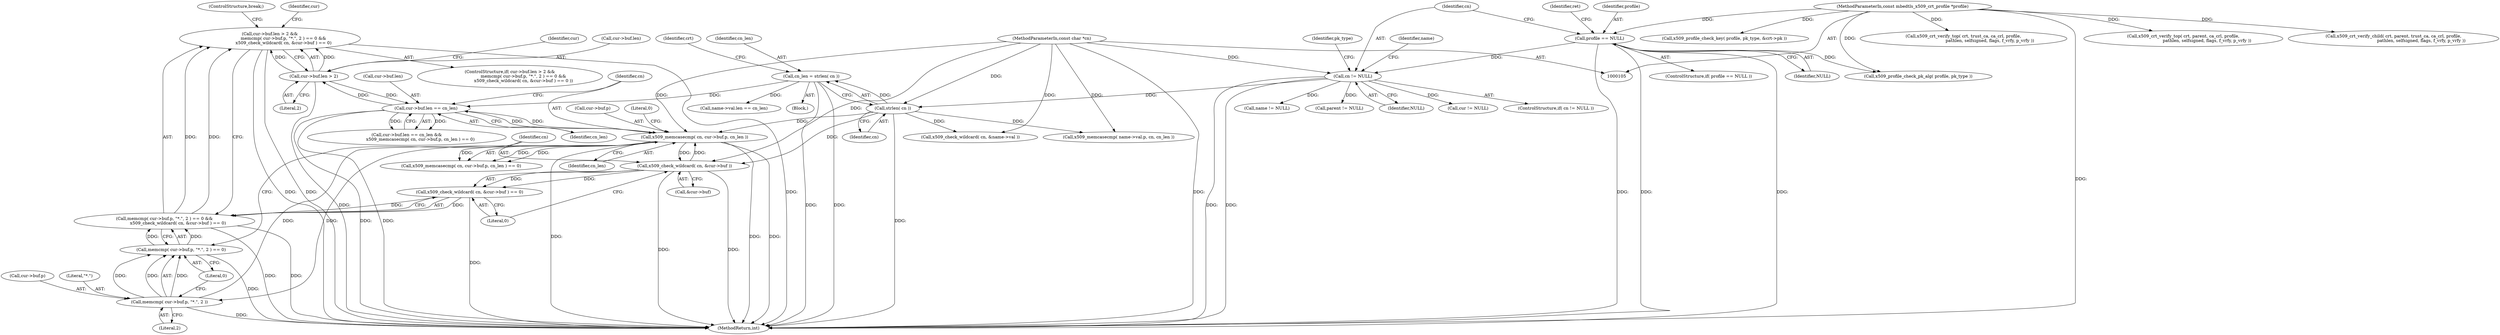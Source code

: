 digraph "0_mbedtls_31458a18788b0cf0b722acda9bb2f2fe13a3fb32_0@API" {
"1000199" [label="(Call,cur->buf.len > 2 &&\n                    memcmp( cur->buf.p, \"*.\", 2 ) == 0 &&\n                    x509_check_wildcard( cn, &cur->buf ) == 0)"];
"1000200" [label="(Call,cur->buf.len > 2)"];
"1000180" [label="(Call,cur->buf.len == cn_len)"];
"1000156" [label="(Call,cn_len = strlen( cn ))"];
"1000158" [label="(Call,strlen( cn ))"];
"1000146" [label="(Call,cn != NULL)"];
"1000110" [label="(MethodParameterIn,const char *cn)"];
"1000137" [label="(Call,profile == NULL)"];
"1000109" [label="(MethodParameterIn,const mbedtls_x509_crt_profile *profile)"];
"1000188" [label="(Call,x509_memcasecmp( cn, cur->buf.p, cn_len ))"];
"1000219" [label="(Call,x509_check_wildcard( cn, &cur->buf ))"];
"1000209" [label="(Call,memcmp( cur->buf.p, \"*.\", 2 ))"];
"1000207" [label="(Call,memcmp( cur->buf.p, \"*.\", 2 ) == 0 &&\n                    x509_check_wildcard( cn, &cur->buf ) == 0)"];
"1000208" [label="(Call,memcmp( cur->buf.p, \"*.\", 2 ) == 0)"];
"1000218" [label="(Call,x509_check_wildcard( cn, &cur->buf ) == 0)"];
"1000110" [label="(MethodParameterIn,const char *cn)"];
"1000199" [label="(Call,cur->buf.len > 2 &&\n                    memcmp( cur->buf.p, \"*.\", 2 ) == 0 &&\n                    x509_check_wildcard( cn, &cur->buf ) == 0)"];
"1000159" [label="(Identifier,cn)"];
"1000208" [label="(Call,memcmp( cur->buf.p, \"*.\", 2 ) == 0)"];
"1000137" [label="(Call,profile == NULL)"];
"1000212" [label="(Identifier,cur)"];
"1000158" [label="(Call,strlen( cn ))"];
"1000227" [label="(ControlStructure,break;)"];
"1000142" [label="(Identifier,ret)"];
"1000220" [label="(Identifier,cn)"];
"1000451" [label="(Call,x509_crt_verify_top( crt, trust_ca, ca_crl, profile,\n                                       pathlen, selfsigned, flags, f_vrfy, p_vrfy ))"];
"1000174" [label="(Call,cur != NULL)"];
"1000210" [label="(Call,cur->buf.p)"];
"1000163" [label="(Identifier,crt)"];
"1000151" [label="(Identifier,name)"];
"1000207" [label="(Call,memcmp( cur->buf.p, \"*.\", 2 ) == 0 &&\n                    x509_check_wildcard( cn, &cur->buf ) == 0)"];
"1000147" [label="(Identifier,cn)"];
"1000189" [label="(Identifier,cn)"];
"1000299" [label="(Call,x509_check_wildcard( cn, &name->val ))"];
"1000225" [label="(Literal,0)"];
"1000218" [label="(Call,x509_check_wildcard( cn, &cur->buf ) == 0)"];
"1000179" [label="(Call,cur->buf.len == cn_len &&\n                    x509_memcasecmp( cn, cur->buf.p, cn_len ) == 0)"];
"1000187" [label="(Call,x509_memcasecmp( cn, cur->buf.p, cn_len ) == 0)"];
"1000216" [label="(Literal,2)"];
"1000215" [label="(Literal,\"*.\")"];
"1000109" [label="(MethodParameterIn,const mbedtls_x509_crt_profile *profile)"];
"1000219" [label="(Call,x509_check_wildcard( cn, &cur->buf ))"];
"1000190" [label="(Call,cur->buf.p)"];
"1000196" [label="(Literal,0)"];
"1000157" [label="(Identifier,cn_len)"];
"1000260" [label="(Call,name->val.len == cn_len)"];
"1000139" [label="(Identifier,NULL)"];
"1000188" [label="(Call,x509_memcasecmp( cn, cur->buf.p, cn_len ))"];
"1000149" [label="(Block,)"];
"1000156" [label="(Call,cn_len = strlen( cn ))"];
"1000145" [label="(ControlStructure,if( cn != NULL ))"];
"1000321" [label="(Identifier,pk_type)"];
"1000244" [label="(Call,name != NULL)"];
"1000355" [label="(Call,parent != NULL)"];
"1000136" [label="(ControlStructure,if( profile == NULL ))"];
"1000382" [label="(Call,x509_crt_verify_top( crt, parent, ca_crl, profile,\n                                   pathlen, selfsigned, flags, f_vrfy, p_vrfy ))"];
"1000431" [label="(Call,x509_crt_verify_child( crt, parent, trust_ca, ca_crl, profile,\n                                         pathlen, selfsigned, flags, f_vrfy, p_vrfy ))"];
"1000268" [label="(Call,x509_memcasecmp( name->val.p, cn, cn_len ))"];
"1000221" [label="(Call,&cur->buf)"];
"1000217" [label="(Literal,0)"];
"1000180" [label="(Call,cur->buf.len == cn_len)"];
"1000201" [label="(Call,cur->buf.len)"];
"1000200" [label="(Call,cur->buf.len > 2)"];
"1000146" [label="(Call,cn != NULL)"];
"1000229" [label="(Identifier,cur)"];
"1000206" [label="(Literal,2)"];
"1000195" [label="(Identifier,cn_len)"];
"1000329" [label="(Call,x509_profile_check_pk_alg( profile, pk_type ))"];
"1000148" [label="(Identifier,NULL)"];
"1000497" [label="(MethodReturn,int)"];
"1000181" [label="(Call,cur->buf.len)"];
"1000198" [label="(ControlStructure,if( cur->buf.len > 2 &&\n                    memcmp( cur->buf.p, \"*.\", 2 ) == 0 &&\n                    x509_check_wildcard( cn, &cur->buf ) == 0 ))"];
"1000339" [label="(Call,x509_profile_check_key( profile, pk_type, &crt->pk ))"];
"1000209" [label="(Call,memcmp( cur->buf.p, \"*.\", 2 ))"];
"1000138" [label="(Identifier,profile)"];
"1000186" [label="(Identifier,cn_len)"];
"1000199" -> "1000198"  [label="AST: "];
"1000199" -> "1000200"  [label="CFG: "];
"1000199" -> "1000207"  [label="CFG: "];
"1000200" -> "1000199"  [label="AST: "];
"1000207" -> "1000199"  [label="AST: "];
"1000227" -> "1000199"  [label="CFG: "];
"1000229" -> "1000199"  [label="CFG: "];
"1000199" -> "1000497"  [label="DDG: "];
"1000199" -> "1000497"  [label="DDG: "];
"1000199" -> "1000497"  [label="DDG: "];
"1000200" -> "1000199"  [label="DDG: "];
"1000200" -> "1000199"  [label="DDG: "];
"1000207" -> "1000199"  [label="DDG: "];
"1000207" -> "1000199"  [label="DDG: "];
"1000200" -> "1000206"  [label="CFG: "];
"1000201" -> "1000200"  [label="AST: "];
"1000206" -> "1000200"  [label="AST: "];
"1000212" -> "1000200"  [label="CFG: "];
"1000200" -> "1000497"  [label="DDG: "];
"1000200" -> "1000180"  [label="DDG: "];
"1000180" -> "1000200"  [label="DDG: "];
"1000180" -> "1000179"  [label="AST: "];
"1000180" -> "1000186"  [label="CFG: "];
"1000181" -> "1000180"  [label="AST: "];
"1000186" -> "1000180"  [label="AST: "];
"1000189" -> "1000180"  [label="CFG: "];
"1000179" -> "1000180"  [label="CFG: "];
"1000180" -> "1000497"  [label="DDG: "];
"1000180" -> "1000497"  [label="DDG: "];
"1000180" -> "1000179"  [label="DDG: "];
"1000180" -> "1000179"  [label="DDG: "];
"1000156" -> "1000180"  [label="DDG: "];
"1000188" -> "1000180"  [label="DDG: "];
"1000180" -> "1000188"  [label="DDG: "];
"1000156" -> "1000149"  [label="AST: "];
"1000156" -> "1000158"  [label="CFG: "];
"1000157" -> "1000156"  [label="AST: "];
"1000158" -> "1000156"  [label="AST: "];
"1000163" -> "1000156"  [label="CFG: "];
"1000156" -> "1000497"  [label="DDG: "];
"1000156" -> "1000497"  [label="DDG: "];
"1000158" -> "1000156"  [label="DDG: "];
"1000156" -> "1000260"  [label="DDG: "];
"1000158" -> "1000159"  [label="CFG: "];
"1000159" -> "1000158"  [label="AST: "];
"1000158" -> "1000497"  [label="DDG: "];
"1000146" -> "1000158"  [label="DDG: "];
"1000110" -> "1000158"  [label="DDG: "];
"1000158" -> "1000188"  [label="DDG: "];
"1000158" -> "1000219"  [label="DDG: "];
"1000158" -> "1000268"  [label="DDG: "];
"1000158" -> "1000299"  [label="DDG: "];
"1000146" -> "1000145"  [label="AST: "];
"1000146" -> "1000148"  [label="CFG: "];
"1000147" -> "1000146"  [label="AST: "];
"1000148" -> "1000146"  [label="AST: "];
"1000151" -> "1000146"  [label="CFG: "];
"1000321" -> "1000146"  [label="CFG: "];
"1000146" -> "1000497"  [label="DDG: "];
"1000146" -> "1000497"  [label="DDG: "];
"1000110" -> "1000146"  [label="DDG: "];
"1000137" -> "1000146"  [label="DDG: "];
"1000146" -> "1000174"  [label="DDG: "];
"1000146" -> "1000244"  [label="DDG: "];
"1000146" -> "1000355"  [label="DDG: "];
"1000110" -> "1000105"  [label="AST: "];
"1000110" -> "1000497"  [label="DDG: "];
"1000110" -> "1000188"  [label="DDG: "];
"1000110" -> "1000219"  [label="DDG: "];
"1000110" -> "1000268"  [label="DDG: "];
"1000110" -> "1000299"  [label="DDG: "];
"1000137" -> "1000136"  [label="AST: "];
"1000137" -> "1000139"  [label="CFG: "];
"1000138" -> "1000137"  [label="AST: "];
"1000139" -> "1000137"  [label="AST: "];
"1000142" -> "1000137"  [label="CFG: "];
"1000147" -> "1000137"  [label="CFG: "];
"1000137" -> "1000497"  [label="DDG: "];
"1000137" -> "1000497"  [label="DDG: "];
"1000137" -> "1000497"  [label="DDG: "];
"1000109" -> "1000137"  [label="DDG: "];
"1000137" -> "1000329"  [label="DDG: "];
"1000109" -> "1000105"  [label="AST: "];
"1000109" -> "1000497"  [label="DDG: "];
"1000109" -> "1000329"  [label="DDG: "];
"1000109" -> "1000339"  [label="DDG: "];
"1000109" -> "1000382"  [label="DDG: "];
"1000109" -> "1000431"  [label="DDG: "];
"1000109" -> "1000451"  [label="DDG: "];
"1000188" -> "1000187"  [label="AST: "];
"1000188" -> "1000195"  [label="CFG: "];
"1000189" -> "1000188"  [label="AST: "];
"1000190" -> "1000188"  [label="AST: "];
"1000195" -> "1000188"  [label="AST: "];
"1000196" -> "1000188"  [label="CFG: "];
"1000188" -> "1000497"  [label="DDG: "];
"1000188" -> "1000497"  [label="DDG: "];
"1000188" -> "1000497"  [label="DDG: "];
"1000188" -> "1000187"  [label="DDG: "];
"1000188" -> "1000187"  [label="DDG: "];
"1000188" -> "1000187"  [label="DDG: "];
"1000219" -> "1000188"  [label="DDG: "];
"1000209" -> "1000188"  [label="DDG: "];
"1000188" -> "1000209"  [label="DDG: "];
"1000188" -> "1000219"  [label="DDG: "];
"1000219" -> "1000218"  [label="AST: "];
"1000219" -> "1000221"  [label="CFG: "];
"1000220" -> "1000219"  [label="AST: "];
"1000221" -> "1000219"  [label="AST: "];
"1000225" -> "1000219"  [label="CFG: "];
"1000219" -> "1000497"  [label="DDG: "];
"1000219" -> "1000497"  [label="DDG: "];
"1000219" -> "1000218"  [label="DDG: "];
"1000219" -> "1000218"  [label="DDG: "];
"1000209" -> "1000208"  [label="AST: "];
"1000209" -> "1000216"  [label="CFG: "];
"1000210" -> "1000209"  [label="AST: "];
"1000215" -> "1000209"  [label="AST: "];
"1000216" -> "1000209"  [label="AST: "];
"1000217" -> "1000209"  [label="CFG: "];
"1000209" -> "1000497"  [label="DDG: "];
"1000209" -> "1000208"  [label="DDG: "];
"1000209" -> "1000208"  [label="DDG: "];
"1000209" -> "1000208"  [label="DDG: "];
"1000207" -> "1000208"  [label="CFG: "];
"1000207" -> "1000218"  [label="CFG: "];
"1000208" -> "1000207"  [label="AST: "];
"1000218" -> "1000207"  [label="AST: "];
"1000207" -> "1000497"  [label="DDG: "];
"1000207" -> "1000497"  [label="DDG: "];
"1000208" -> "1000207"  [label="DDG: "];
"1000208" -> "1000207"  [label="DDG: "];
"1000218" -> "1000207"  [label="DDG: "];
"1000218" -> "1000207"  [label="DDG: "];
"1000208" -> "1000217"  [label="CFG: "];
"1000217" -> "1000208"  [label="AST: "];
"1000220" -> "1000208"  [label="CFG: "];
"1000208" -> "1000497"  [label="DDG: "];
"1000218" -> "1000225"  [label="CFG: "];
"1000225" -> "1000218"  [label="AST: "];
"1000218" -> "1000497"  [label="DDG: "];
}

